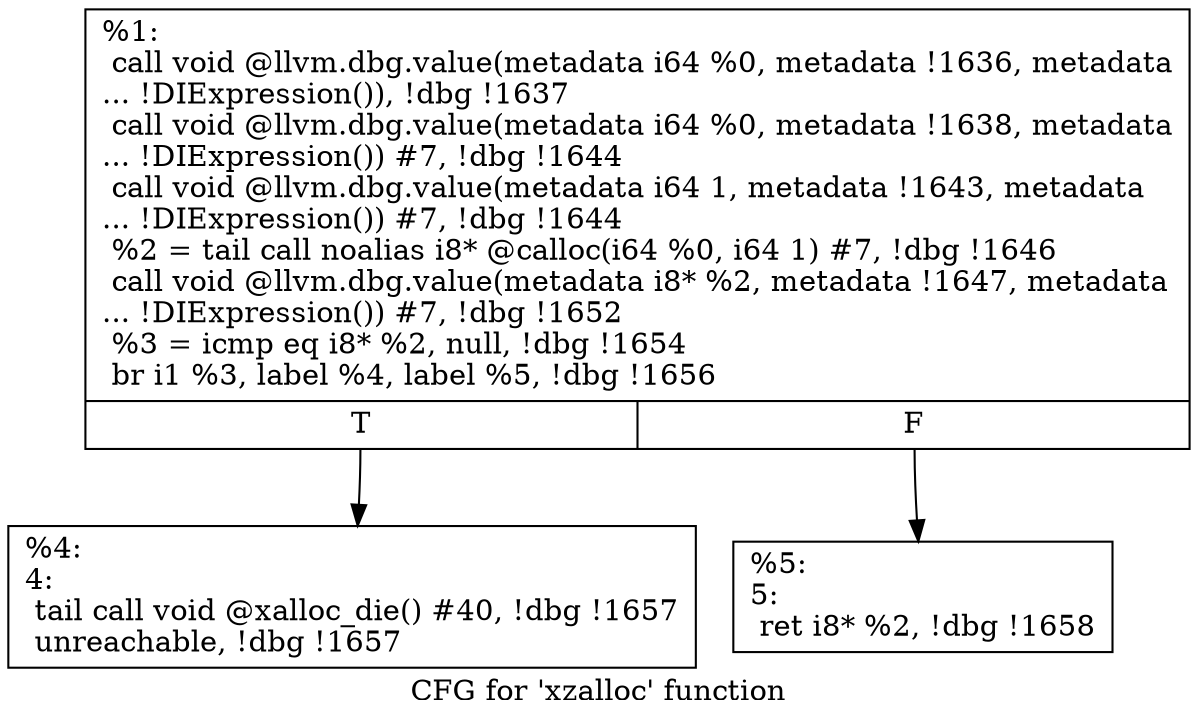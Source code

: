 digraph "CFG for 'xzalloc' function" {
	label="CFG for 'xzalloc' function";

	Node0x14b6480 [shape=record,label="{%1:\l  call void @llvm.dbg.value(metadata i64 %0, metadata !1636, metadata\l... !DIExpression()), !dbg !1637\l  call void @llvm.dbg.value(metadata i64 %0, metadata !1638, metadata\l... !DIExpression()) #7, !dbg !1644\l  call void @llvm.dbg.value(metadata i64 1, metadata !1643, metadata\l... !DIExpression()) #7, !dbg !1644\l  %2 = tail call noalias i8* @calloc(i64 %0, i64 1) #7, !dbg !1646\l  call void @llvm.dbg.value(metadata i8* %2, metadata !1647, metadata\l... !DIExpression()) #7, !dbg !1652\l  %3 = icmp eq i8* %2, null, !dbg !1654\l  br i1 %3, label %4, label %5, !dbg !1656\l|{<s0>T|<s1>F}}"];
	Node0x14b6480:s0 -> Node0x14b6500;
	Node0x14b6480:s1 -> Node0x14b6550;
	Node0x14b6500 [shape=record,label="{%4:\l4:                                                \l  tail call void @xalloc_die() #40, !dbg !1657\l  unreachable, !dbg !1657\l}"];
	Node0x14b6550 [shape=record,label="{%5:\l5:                                                \l  ret i8* %2, !dbg !1658\l}"];
}
